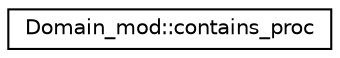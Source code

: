 digraph "Graphical Class Hierarchy"
{
 // LATEX_PDF_SIZE
  edge [fontname="Helvetica",fontsize="10",labelfontname="Helvetica",labelfontsize="10"];
  node [fontname="Helvetica",fontsize="10",shape=record];
  rankdir="LR";
  Node0 [label="Domain_mod::contains_proc",height=0.2,width=0.4,color="black", fillcolor="white", style="filled",URL="$interfaceDomain__mod_1_1contains__proc.html",tooltip=" "];
}
